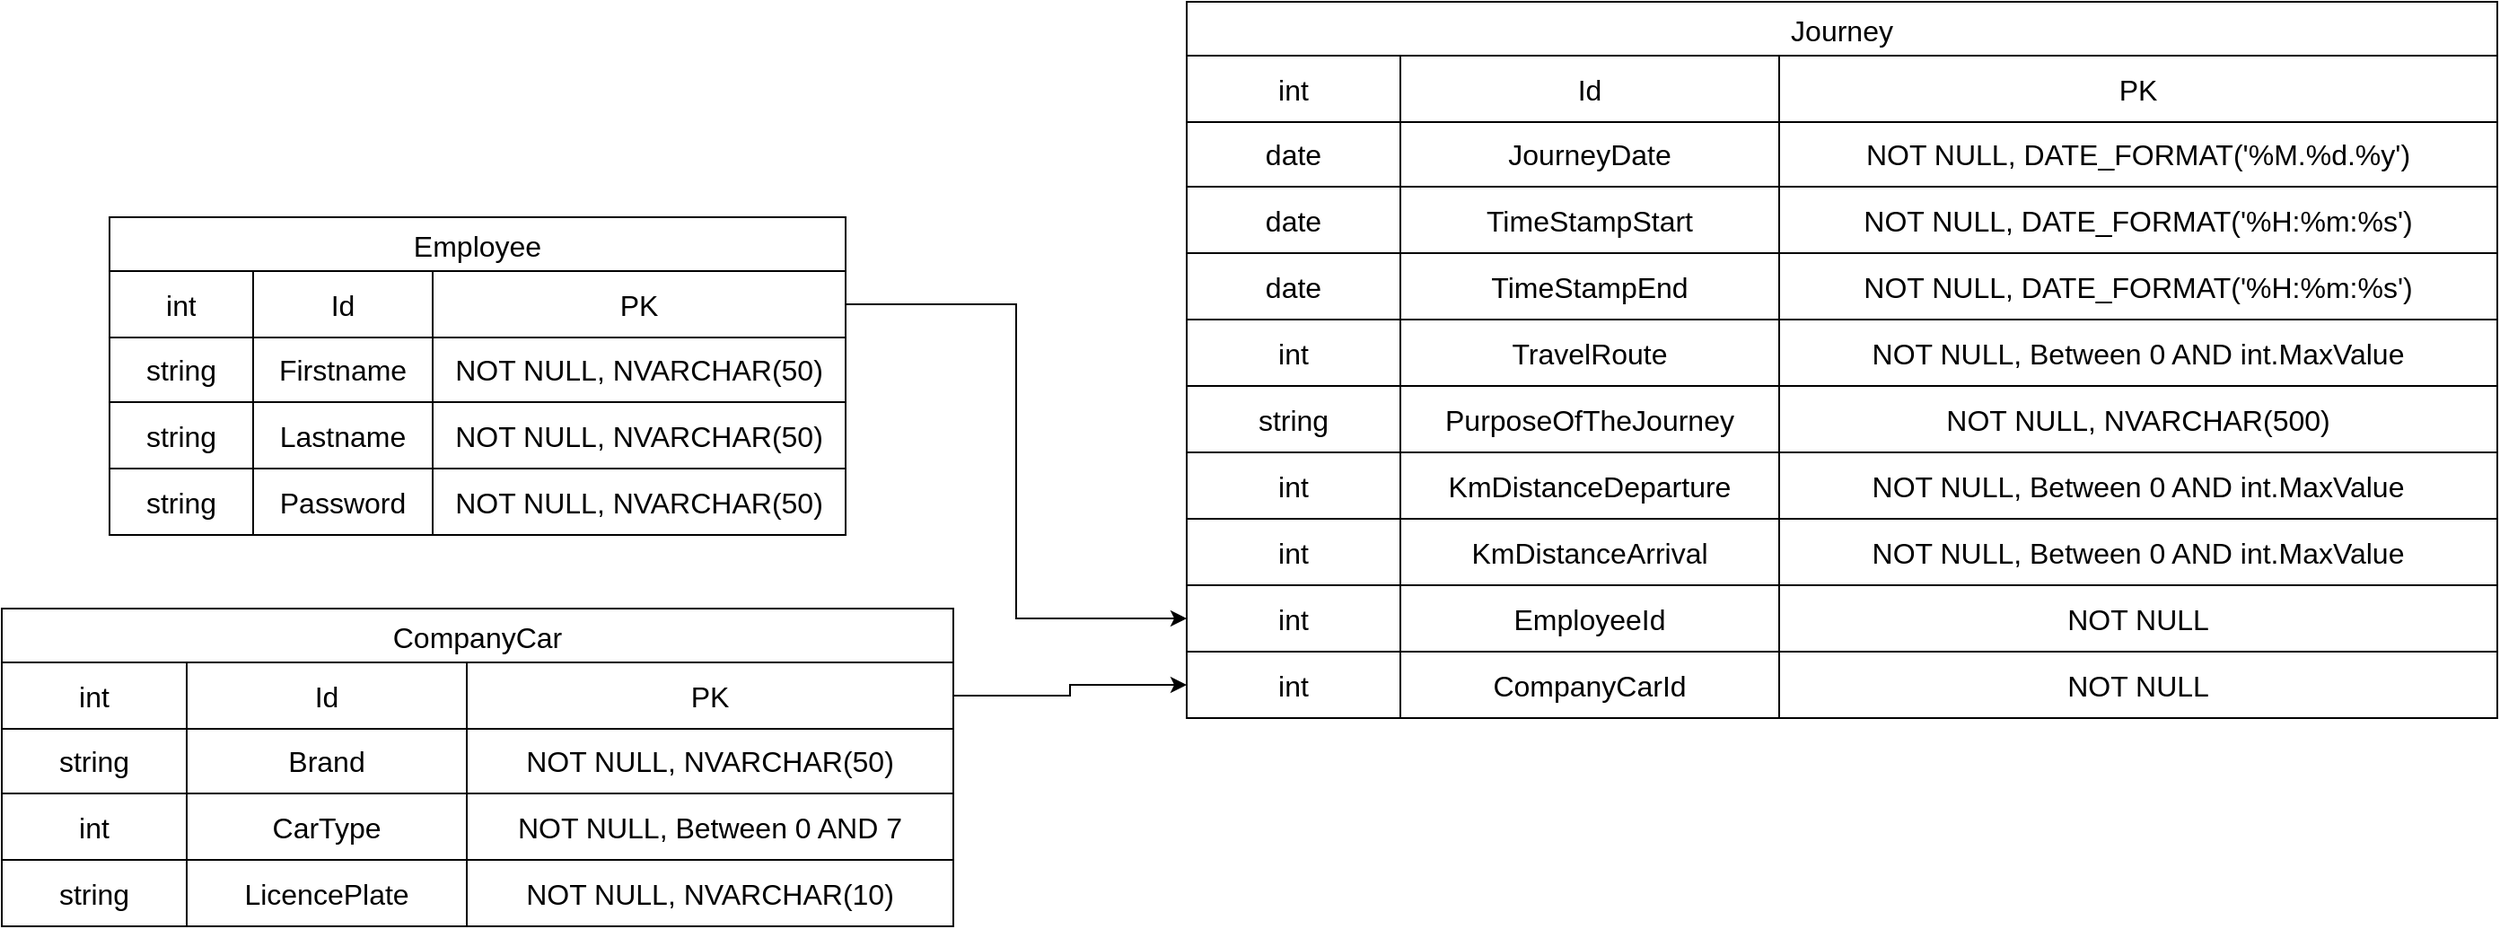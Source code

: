 <mxfile version="27.1.4">
  <diagram name="Seite-1" id="WXR5VmGyEO8oZK_U3z3x">
    <mxGraphModel dx="2550" dy="1128" grid="1" gridSize="10" guides="1" tooltips="1" connect="1" arrows="1" fold="1" page="1" pageScale="1" pageWidth="827" pageHeight="1169" math="0" shadow="0">
      <root>
        <mxCell id="0" />
        <mxCell id="1" parent="0" />
        <mxCell id="r7jupV3RTdDVKy68YR1f-18" value="Employee" style="shape=table;startSize=30;container=1;collapsible=0;childLayout=tableLayout;strokeColor=default;fontSize=16;" parent="1" vertex="1">
          <mxGeometry x="100" y="390" width="410" height="177" as="geometry" />
        </mxCell>
        <mxCell id="r7jupV3RTdDVKy68YR1f-19" value="" style="shape=tableRow;horizontal=0;startSize=0;swimlaneHead=0;swimlaneBody=0;strokeColor=inherit;top=0;left=0;bottom=0;right=0;collapsible=0;dropTarget=0;fillColor=none;points=[[0,0.5],[1,0.5]];portConstraint=eastwest;fontSize=16;" parent="r7jupV3RTdDVKy68YR1f-18" vertex="1">
          <mxGeometry y="30" width="410" height="37" as="geometry" />
        </mxCell>
        <mxCell id="r7jupV3RTdDVKy68YR1f-20" value="int" style="shape=partialRectangle;html=1;whiteSpace=wrap;connectable=0;strokeColor=inherit;overflow=hidden;fillColor=none;top=0;left=0;bottom=0;right=0;pointerEvents=1;fontSize=16;" parent="r7jupV3RTdDVKy68YR1f-19" vertex="1">
          <mxGeometry width="80" height="37" as="geometry">
            <mxRectangle width="80" height="37" as="alternateBounds" />
          </mxGeometry>
        </mxCell>
        <mxCell id="r7jupV3RTdDVKy68YR1f-21" value="Id" style="shape=partialRectangle;html=1;whiteSpace=wrap;connectable=0;strokeColor=inherit;overflow=hidden;fillColor=none;top=0;left=0;bottom=0;right=0;pointerEvents=1;fontSize=16;" parent="r7jupV3RTdDVKy68YR1f-19" vertex="1">
          <mxGeometry x="80" width="100" height="37" as="geometry">
            <mxRectangle width="100" height="37" as="alternateBounds" />
          </mxGeometry>
        </mxCell>
        <mxCell id="r7jupV3RTdDVKy68YR1f-22" value="PK" style="shape=partialRectangle;html=1;whiteSpace=wrap;connectable=0;strokeColor=inherit;overflow=hidden;fillColor=none;top=0;left=0;bottom=0;right=0;pointerEvents=1;fontSize=16;" parent="r7jupV3RTdDVKy68YR1f-19" vertex="1">
          <mxGeometry x="180" width="230" height="37" as="geometry">
            <mxRectangle width="230" height="37" as="alternateBounds" />
          </mxGeometry>
        </mxCell>
        <mxCell id="r7jupV3RTdDVKy68YR1f-23" value="" style="shape=tableRow;horizontal=0;startSize=0;swimlaneHead=0;swimlaneBody=0;strokeColor=inherit;top=0;left=0;bottom=0;right=0;collapsible=0;dropTarget=0;fillColor=none;points=[[0,0.5],[1,0.5]];portConstraint=eastwest;fontSize=16;" parent="r7jupV3RTdDVKy68YR1f-18" vertex="1">
          <mxGeometry y="67" width="410" height="36" as="geometry" />
        </mxCell>
        <mxCell id="r7jupV3RTdDVKy68YR1f-24" value="string" style="shape=partialRectangle;html=1;whiteSpace=wrap;connectable=0;strokeColor=inherit;overflow=hidden;fillColor=none;top=0;left=0;bottom=0;right=0;pointerEvents=1;fontSize=16;" parent="r7jupV3RTdDVKy68YR1f-23" vertex="1">
          <mxGeometry width="80" height="36" as="geometry">
            <mxRectangle width="80" height="36" as="alternateBounds" />
          </mxGeometry>
        </mxCell>
        <mxCell id="r7jupV3RTdDVKy68YR1f-25" value="Firstname" style="shape=partialRectangle;html=1;whiteSpace=wrap;connectable=0;strokeColor=inherit;overflow=hidden;fillColor=none;top=0;left=0;bottom=0;right=0;pointerEvents=1;fontSize=16;" parent="r7jupV3RTdDVKy68YR1f-23" vertex="1">
          <mxGeometry x="80" width="100" height="36" as="geometry">
            <mxRectangle width="100" height="36" as="alternateBounds" />
          </mxGeometry>
        </mxCell>
        <mxCell id="r7jupV3RTdDVKy68YR1f-26" value="NOT NULL, NVARCHAR(50)" style="shape=partialRectangle;html=1;whiteSpace=wrap;connectable=0;strokeColor=inherit;overflow=hidden;fillColor=none;top=0;left=0;bottom=0;right=0;pointerEvents=1;fontSize=16;" parent="r7jupV3RTdDVKy68YR1f-23" vertex="1">
          <mxGeometry x="180" width="230" height="36" as="geometry">
            <mxRectangle width="230" height="36" as="alternateBounds" />
          </mxGeometry>
        </mxCell>
        <mxCell id="r7jupV3RTdDVKy68YR1f-27" value="" style="shape=tableRow;horizontal=0;startSize=0;swimlaneHead=0;swimlaneBody=0;strokeColor=inherit;top=0;left=0;bottom=0;right=0;collapsible=0;dropTarget=0;fillColor=none;points=[[0,0.5],[1,0.5]];portConstraint=eastwest;fontSize=16;" parent="r7jupV3RTdDVKy68YR1f-18" vertex="1">
          <mxGeometry y="103" width="410" height="37" as="geometry" />
        </mxCell>
        <mxCell id="r7jupV3RTdDVKy68YR1f-28" value="string" style="shape=partialRectangle;html=1;whiteSpace=wrap;connectable=0;strokeColor=inherit;overflow=hidden;fillColor=none;top=0;left=0;bottom=0;right=0;pointerEvents=1;fontSize=16;" parent="r7jupV3RTdDVKy68YR1f-27" vertex="1">
          <mxGeometry width="80" height="37" as="geometry">
            <mxRectangle width="80" height="37" as="alternateBounds" />
          </mxGeometry>
        </mxCell>
        <mxCell id="r7jupV3RTdDVKy68YR1f-29" value="Lastname" style="shape=partialRectangle;html=1;whiteSpace=wrap;connectable=0;strokeColor=inherit;overflow=hidden;fillColor=none;top=0;left=0;bottom=0;right=0;pointerEvents=1;fontSize=16;" parent="r7jupV3RTdDVKy68YR1f-27" vertex="1">
          <mxGeometry x="80" width="100" height="37" as="geometry">
            <mxRectangle width="100" height="37" as="alternateBounds" />
          </mxGeometry>
        </mxCell>
        <mxCell id="r7jupV3RTdDVKy68YR1f-30" value="NOT NULL, NVARCHAR(50)" style="shape=partialRectangle;html=1;whiteSpace=wrap;connectable=0;strokeColor=inherit;overflow=hidden;fillColor=none;top=0;left=0;bottom=0;right=0;pointerEvents=1;fontSize=16;" parent="r7jupV3RTdDVKy68YR1f-27" vertex="1">
          <mxGeometry x="180" width="230" height="37" as="geometry">
            <mxRectangle width="230" height="37" as="alternateBounds" />
          </mxGeometry>
        </mxCell>
        <mxCell id="r7jupV3RTdDVKy68YR1f-31" style="shape=tableRow;horizontal=0;startSize=0;swimlaneHead=0;swimlaneBody=0;strokeColor=inherit;top=0;left=0;bottom=0;right=0;collapsible=0;dropTarget=0;fillColor=none;points=[[0,0.5],[1,0.5]];portConstraint=eastwest;fontSize=16;" parent="r7jupV3RTdDVKy68YR1f-18" vertex="1">
          <mxGeometry y="140" width="410" height="37" as="geometry" />
        </mxCell>
        <mxCell id="r7jupV3RTdDVKy68YR1f-32" value="string" style="shape=partialRectangle;html=1;whiteSpace=wrap;connectable=0;strokeColor=inherit;overflow=hidden;fillColor=none;top=0;left=0;bottom=0;right=0;pointerEvents=1;fontSize=16;" parent="r7jupV3RTdDVKy68YR1f-31" vertex="1">
          <mxGeometry width="80" height="37" as="geometry">
            <mxRectangle width="80" height="37" as="alternateBounds" />
          </mxGeometry>
        </mxCell>
        <mxCell id="r7jupV3RTdDVKy68YR1f-33" value="Password" style="shape=partialRectangle;html=1;whiteSpace=wrap;connectable=0;strokeColor=inherit;overflow=hidden;fillColor=none;top=0;left=0;bottom=0;right=0;pointerEvents=1;fontSize=16;" parent="r7jupV3RTdDVKy68YR1f-31" vertex="1">
          <mxGeometry x="80" width="100" height="37" as="geometry">
            <mxRectangle width="100" height="37" as="alternateBounds" />
          </mxGeometry>
        </mxCell>
        <mxCell id="r7jupV3RTdDVKy68YR1f-34" value="NOT NULL, NVARCHAR(50)" style="shape=partialRectangle;html=1;whiteSpace=wrap;connectable=0;strokeColor=inherit;overflow=hidden;fillColor=none;top=0;left=0;bottom=0;right=0;pointerEvents=1;fontSize=16;" parent="r7jupV3RTdDVKy68YR1f-31" vertex="1">
          <mxGeometry x="180" width="230" height="37" as="geometry">
            <mxRectangle width="230" height="37" as="alternateBounds" />
          </mxGeometry>
        </mxCell>
        <mxCell id="r7jupV3RTdDVKy68YR1f-35" value="Journey" style="shape=table;startSize=30;container=1;collapsible=0;childLayout=tableLayout;strokeColor=default;fontSize=16;" parent="1" vertex="1">
          <mxGeometry x="700" y="270" width="730" height="399" as="geometry" />
        </mxCell>
        <mxCell id="r7jupV3RTdDVKy68YR1f-36" value="" style="shape=tableRow;horizontal=0;startSize=0;swimlaneHead=0;swimlaneBody=0;strokeColor=inherit;top=0;left=0;bottom=0;right=0;collapsible=0;dropTarget=0;fillColor=none;points=[[0,0.5],[1,0.5]];portConstraint=eastwest;fontSize=16;" parent="r7jupV3RTdDVKy68YR1f-35" vertex="1">
          <mxGeometry y="30" width="730" height="37" as="geometry" />
        </mxCell>
        <mxCell id="r7jupV3RTdDVKy68YR1f-37" value="int" style="shape=partialRectangle;html=1;whiteSpace=wrap;connectable=0;strokeColor=inherit;overflow=hidden;fillColor=none;top=0;left=0;bottom=0;right=0;pointerEvents=1;fontSize=16;" parent="r7jupV3RTdDVKy68YR1f-36" vertex="1">
          <mxGeometry width="119" height="37" as="geometry">
            <mxRectangle width="119" height="37" as="alternateBounds" />
          </mxGeometry>
        </mxCell>
        <mxCell id="r7jupV3RTdDVKy68YR1f-38" value="Id" style="shape=partialRectangle;html=1;whiteSpace=wrap;connectable=0;strokeColor=inherit;overflow=hidden;fillColor=none;top=0;left=0;bottom=0;right=0;pointerEvents=1;fontSize=16;" parent="r7jupV3RTdDVKy68YR1f-36" vertex="1">
          <mxGeometry x="119" width="211" height="37" as="geometry">
            <mxRectangle width="211" height="37" as="alternateBounds" />
          </mxGeometry>
        </mxCell>
        <mxCell id="r7jupV3RTdDVKy68YR1f-39" value="PK" style="shape=partialRectangle;html=1;whiteSpace=wrap;connectable=0;strokeColor=inherit;overflow=hidden;fillColor=none;top=0;left=0;bottom=0;right=0;pointerEvents=1;fontSize=16;" parent="r7jupV3RTdDVKy68YR1f-36" vertex="1">
          <mxGeometry x="330" width="400" height="37" as="geometry">
            <mxRectangle width="400" height="37" as="alternateBounds" />
          </mxGeometry>
        </mxCell>
        <mxCell id="r7jupV3RTdDVKy68YR1f-40" value="" style="shape=tableRow;horizontal=0;startSize=0;swimlaneHead=0;swimlaneBody=0;strokeColor=inherit;top=0;left=0;bottom=0;right=0;collapsible=0;dropTarget=0;fillColor=none;points=[[0,0.5],[1,0.5]];portConstraint=eastwest;fontSize=16;" parent="r7jupV3RTdDVKy68YR1f-35" vertex="1">
          <mxGeometry y="67" width="730" height="36" as="geometry" />
        </mxCell>
        <mxCell id="r7jupV3RTdDVKy68YR1f-41" value="date" style="shape=partialRectangle;html=1;whiteSpace=wrap;connectable=0;strokeColor=inherit;overflow=hidden;fillColor=none;top=0;left=0;bottom=0;right=0;pointerEvents=1;fontSize=16;" parent="r7jupV3RTdDVKy68YR1f-40" vertex="1">
          <mxGeometry width="119" height="36" as="geometry">
            <mxRectangle width="119" height="36" as="alternateBounds" />
          </mxGeometry>
        </mxCell>
        <mxCell id="r7jupV3RTdDVKy68YR1f-42" value="JourneyDate" style="shape=partialRectangle;html=1;whiteSpace=wrap;connectable=0;strokeColor=inherit;overflow=hidden;fillColor=none;top=0;left=0;bottom=0;right=0;pointerEvents=1;fontSize=16;" parent="r7jupV3RTdDVKy68YR1f-40" vertex="1">
          <mxGeometry x="119" width="211" height="36" as="geometry">
            <mxRectangle width="211" height="36" as="alternateBounds" />
          </mxGeometry>
        </mxCell>
        <mxCell id="r7jupV3RTdDVKy68YR1f-43" value="NOT NULL, DATE_FORMAT(&#39;%M.%d.%y&#39;)" style="shape=partialRectangle;html=1;whiteSpace=wrap;connectable=0;strokeColor=inherit;overflow=hidden;fillColor=none;top=0;left=0;bottom=0;right=0;pointerEvents=1;fontSize=16;" parent="r7jupV3RTdDVKy68YR1f-40" vertex="1">
          <mxGeometry x="330" width="400" height="36" as="geometry">
            <mxRectangle width="400" height="36" as="alternateBounds" />
          </mxGeometry>
        </mxCell>
        <mxCell id="r7jupV3RTdDVKy68YR1f-44" value="" style="shape=tableRow;horizontal=0;startSize=0;swimlaneHead=0;swimlaneBody=0;strokeColor=inherit;top=0;left=0;bottom=0;right=0;collapsible=0;dropTarget=0;fillColor=none;points=[[0,0.5],[1,0.5]];portConstraint=eastwest;fontSize=16;" parent="r7jupV3RTdDVKy68YR1f-35" vertex="1">
          <mxGeometry y="103" width="730" height="37" as="geometry" />
        </mxCell>
        <mxCell id="r7jupV3RTdDVKy68YR1f-45" value="date" style="shape=partialRectangle;html=1;whiteSpace=wrap;connectable=0;strokeColor=inherit;overflow=hidden;fillColor=none;top=0;left=0;bottom=0;right=0;pointerEvents=1;fontSize=16;" parent="r7jupV3RTdDVKy68YR1f-44" vertex="1">
          <mxGeometry width="119" height="37" as="geometry">
            <mxRectangle width="119" height="37" as="alternateBounds" />
          </mxGeometry>
        </mxCell>
        <mxCell id="r7jupV3RTdDVKy68YR1f-46" value="TimeStampStart" style="shape=partialRectangle;html=1;whiteSpace=wrap;connectable=0;strokeColor=inherit;overflow=hidden;fillColor=none;top=0;left=0;bottom=0;right=0;pointerEvents=1;fontSize=16;" parent="r7jupV3RTdDVKy68YR1f-44" vertex="1">
          <mxGeometry x="119" width="211" height="37" as="geometry">
            <mxRectangle width="211" height="37" as="alternateBounds" />
          </mxGeometry>
        </mxCell>
        <mxCell id="r7jupV3RTdDVKy68YR1f-47" value="NOT NULL, DATE_FORMAT(&#39;%H:%m:%s&#39;)" style="shape=partialRectangle;html=1;whiteSpace=wrap;connectable=0;strokeColor=inherit;overflow=hidden;fillColor=none;top=0;left=0;bottom=0;right=0;pointerEvents=1;fontSize=16;" parent="r7jupV3RTdDVKy68YR1f-44" vertex="1">
          <mxGeometry x="330" width="400" height="37" as="geometry">
            <mxRectangle width="400" height="37" as="alternateBounds" />
          </mxGeometry>
        </mxCell>
        <mxCell id="r7jupV3RTdDVKy68YR1f-48" style="shape=tableRow;horizontal=0;startSize=0;swimlaneHead=0;swimlaneBody=0;strokeColor=inherit;top=0;left=0;bottom=0;right=0;collapsible=0;dropTarget=0;fillColor=none;points=[[0,0.5],[1,0.5]];portConstraint=eastwest;fontSize=16;" parent="r7jupV3RTdDVKy68YR1f-35" vertex="1">
          <mxGeometry y="140" width="730" height="37" as="geometry" />
        </mxCell>
        <mxCell id="r7jupV3RTdDVKy68YR1f-49" value="date" style="shape=partialRectangle;html=1;whiteSpace=wrap;connectable=0;strokeColor=inherit;overflow=hidden;fillColor=none;top=0;left=0;bottom=0;right=0;pointerEvents=1;fontSize=16;" parent="r7jupV3RTdDVKy68YR1f-48" vertex="1">
          <mxGeometry width="119" height="37" as="geometry">
            <mxRectangle width="119" height="37" as="alternateBounds" />
          </mxGeometry>
        </mxCell>
        <mxCell id="r7jupV3RTdDVKy68YR1f-50" value="TimeStampEnd" style="shape=partialRectangle;html=1;whiteSpace=wrap;connectable=0;strokeColor=inherit;overflow=hidden;fillColor=none;top=0;left=0;bottom=0;right=0;pointerEvents=1;fontSize=16;" parent="r7jupV3RTdDVKy68YR1f-48" vertex="1">
          <mxGeometry x="119" width="211" height="37" as="geometry">
            <mxRectangle width="211" height="37" as="alternateBounds" />
          </mxGeometry>
        </mxCell>
        <mxCell id="r7jupV3RTdDVKy68YR1f-51" value="NOT NULL, DATE_FORMAT(&#39;%H:%m:%s&#39;)" style="shape=partialRectangle;html=1;whiteSpace=wrap;connectable=0;strokeColor=inherit;overflow=hidden;fillColor=none;top=0;left=0;bottom=0;right=0;pointerEvents=1;fontSize=16;" parent="r7jupV3RTdDVKy68YR1f-48" vertex="1">
          <mxGeometry x="330" width="400" height="37" as="geometry">
            <mxRectangle width="400" height="37" as="alternateBounds" />
          </mxGeometry>
        </mxCell>
        <mxCell id="r7jupV3RTdDVKy68YR1f-52" style="shape=tableRow;horizontal=0;startSize=0;swimlaneHead=0;swimlaneBody=0;strokeColor=inherit;top=0;left=0;bottom=0;right=0;collapsible=0;dropTarget=0;fillColor=none;points=[[0,0.5],[1,0.5]];portConstraint=eastwest;fontSize=16;" parent="r7jupV3RTdDVKy68YR1f-35" vertex="1">
          <mxGeometry y="177" width="730" height="37" as="geometry" />
        </mxCell>
        <mxCell id="r7jupV3RTdDVKy68YR1f-53" value="int" style="shape=partialRectangle;html=1;whiteSpace=wrap;connectable=0;strokeColor=inherit;overflow=hidden;fillColor=none;top=0;left=0;bottom=0;right=0;pointerEvents=1;fontSize=16;" parent="r7jupV3RTdDVKy68YR1f-52" vertex="1">
          <mxGeometry width="119" height="37" as="geometry">
            <mxRectangle width="119" height="37" as="alternateBounds" />
          </mxGeometry>
        </mxCell>
        <mxCell id="r7jupV3RTdDVKy68YR1f-54" value="TravelRoute" style="shape=partialRectangle;html=1;whiteSpace=wrap;connectable=0;strokeColor=inherit;overflow=hidden;fillColor=none;top=0;left=0;bottom=0;right=0;pointerEvents=1;fontSize=16;" parent="r7jupV3RTdDVKy68YR1f-52" vertex="1">
          <mxGeometry x="119" width="211" height="37" as="geometry">
            <mxRectangle width="211" height="37" as="alternateBounds" />
          </mxGeometry>
        </mxCell>
        <mxCell id="r7jupV3RTdDVKy68YR1f-55" value="NOT NULL, Between 0 AND int.MaxValue" style="shape=partialRectangle;html=1;whiteSpace=wrap;connectable=0;strokeColor=inherit;overflow=hidden;fillColor=none;top=0;left=0;bottom=0;right=0;pointerEvents=1;fontSize=16;" parent="r7jupV3RTdDVKy68YR1f-52" vertex="1">
          <mxGeometry x="330" width="400" height="37" as="geometry">
            <mxRectangle width="400" height="37" as="alternateBounds" />
          </mxGeometry>
        </mxCell>
        <mxCell id="r7jupV3RTdDVKy68YR1f-56" style="shape=tableRow;horizontal=0;startSize=0;swimlaneHead=0;swimlaneBody=0;strokeColor=inherit;top=0;left=0;bottom=0;right=0;collapsible=0;dropTarget=0;fillColor=none;points=[[0,0.5],[1,0.5]];portConstraint=eastwest;fontSize=16;" parent="r7jupV3RTdDVKy68YR1f-35" vertex="1">
          <mxGeometry y="214" width="730" height="37" as="geometry" />
        </mxCell>
        <mxCell id="r7jupV3RTdDVKy68YR1f-57" value="string" style="shape=partialRectangle;html=1;whiteSpace=wrap;connectable=0;strokeColor=inherit;overflow=hidden;fillColor=none;top=0;left=0;bottom=0;right=0;pointerEvents=1;fontSize=16;" parent="r7jupV3RTdDVKy68YR1f-56" vertex="1">
          <mxGeometry width="119" height="37" as="geometry">
            <mxRectangle width="119" height="37" as="alternateBounds" />
          </mxGeometry>
        </mxCell>
        <mxCell id="r7jupV3RTdDVKy68YR1f-58" value="PurposeOfTheJourney" style="shape=partialRectangle;html=1;whiteSpace=wrap;connectable=0;strokeColor=inherit;overflow=hidden;fillColor=none;top=0;left=0;bottom=0;right=0;pointerEvents=1;fontSize=16;" parent="r7jupV3RTdDVKy68YR1f-56" vertex="1">
          <mxGeometry x="119" width="211" height="37" as="geometry">
            <mxRectangle width="211" height="37" as="alternateBounds" />
          </mxGeometry>
        </mxCell>
        <mxCell id="r7jupV3RTdDVKy68YR1f-59" value="NOT NULL, NVARCHAR(500)" style="shape=partialRectangle;html=1;whiteSpace=wrap;connectable=0;strokeColor=inherit;overflow=hidden;fillColor=none;top=0;left=0;bottom=0;right=0;pointerEvents=1;fontSize=16;" parent="r7jupV3RTdDVKy68YR1f-56" vertex="1">
          <mxGeometry x="330" width="400" height="37" as="geometry">
            <mxRectangle width="400" height="37" as="alternateBounds" />
          </mxGeometry>
        </mxCell>
        <mxCell id="r7jupV3RTdDVKy68YR1f-60" style="shape=tableRow;horizontal=0;startSize=0;swimlaneHead=0;swimlaneBody=0;strokeColor=inherit;top=0;left=0;bottom=0;right=0;collapsible=0;dropTarget=0;fillColor=none;points=[[0,0.5],[1,0.5]];portConstraint=eastwest;fontSize=16;" parent="r7jupV3RTdDVKy68YR1f-35" vertex="1">
          <mxGeometry y="251" width="730" height="37" as="geometry" />
        </mxCell>
        <mxCell id="r7jupV3RTdDVKy68YR1f-61" value="int" style="shape=partialRectangle;html=1;whiteSpace=wrap;connectable=0;strokeColor=inherit;overflow=hidden;fillColor=none;top=0;left=0;bottom=0;right=0;pointerEvents=1;fontSize=16;" parent="r7jupV3RTdDVKy68YR1f-60" vertex="1">
          <mxGeometry width="119" height="37" as="geometry">
            <mxRectangle width="119" height="37" as="alternateBounds" />
          </mxGeometry>
        </mxCell>
        <mxCell id="r7jupV3RTdDVKy68YR1f-62" value="KmDistanceDeparture" style="shape=partialRectangle;html=1;whiteSpace=wrap;connectable=0;strokeColor=inherit;overflow=hidden;fillColor=none;top=0;left=0;bottom=0;right=0;pointerEvents=1;fontSize=16;" parent="r7jupV3RTdDVKy68YR1f-60" vertex="1">
          <mxGeometry x="119" width="211" height="37" as="geometry">
            <mxRectangle width="211" height="37" as="alternateBounds" />
          </mxGeometry>
        </mxCell>
        <mxCell id="r7jupV3RTdDVKy68YR1f-63" value="NOT NULL, Between 0 AND int.MaxValue" style="shape=partialRectangle;html=1;whiteSpace=wrap;connectable=0;strokeColor=inherit;overflow=hidden;fillColor=none;top=0;left=0;bottom=0;right=0;pointerEvents=1;fontSize=16;" parent="r7jupV3RTdDVKy68YR1f-60" vertex="1">
          <mxGeometry x="330" width="400" height="37" as="geometry">
            <mxRectangle width="400" height="37" as="alternateBounds" />
          </mxGeometry>
        </mxCell>
        <mxCell id="r7jupV3RTdDVKy68YR1f-64" style="shape=tableRow;horizontal=0;startSize=0;swimlaneHead=0;swimlaneBody=0;strokeColor=inherit;top=0;left=0;bottom=0;right=0;collapsible=0;dropTarget=0;fillColor=none;points=[[0,0.5],[1,0.5]];portConstraint=eastwest;fontSize=16;" parent="r7jupV3RTdDVKy68YR1f-35" vertex="1">
          <mxGeometry y="288" width="730" height="37" as="geometry" />
        </mxCell>
        <mxCell id="r7jupV3RTdDVKy68YR1f-65" value="int" style="shape=partialRectangle;html=1;whiteSpace=wrap;connectable=0;strokeColor=inherit;overflow=hidden;fillColor=none;top=0;left=0;bottom=0;right=0;pointerEvents=1;fontSize=16;" parent="r7jupV3RTdDVKy68YR1f-64" vertex="1">
          <mxGeometry width="119" height="37" as="geometry">
            <mxRectangle width="119" height="37" as="alternateBounds" />
          </mxGeometry>
        </mxCell>
        <mxCell id="r7jupV3RTdDVKy68YR1f-66" value="KmDistanceArrival" style="shape=partialRectangle;html=1;whiteSpace=wrap;connectable=0;strokeColor=inherit;overflow=hidden;fillColor=none;top=0;left=0;bottom=0;right=0;pointerEvents=1;fontSize=16;" parent="r7jupV3RTdDVKy68YR1f-64" vertex="1">
          <mxGeometry x="119" width="211" height="37" as="geometry">
            <mxRectangle width="211" height="37" as="alternateBounds" />
          </mxGeometry>
        </mxCell>
        <mxCell id="r7jupV3RTdDVKy68YR1f-67" value="NOT NULL, Between 0 AND int.MaxValue" style="shape=partialRectangle;html=1;whiteSpace=wrap;connectable=0;strokeColor=inherit;overflow=hidden;fillColor=none;top=0;left=0;bottom=0;right=0;pointerEvents=1;fontSize=16;" parent="r7jupV3RTdDVKy68YR1f-64" vertex="1">
          <mxGeometry x="330" width="400" height="37" as="geometry">
            <mxRectangle width="400" height="37" as="alternateBounds" />
          </mxGeometry>
        </mxCell>
        <mxCell id="r7jupV3RTdDVKy68YR1f-68" style="shape=tableRow;horizontal=0;startSize=0;swimlaneHead=0;swimlaneBody=0;strokeColor=inherit;top=0;left=0;bottom=0;right=0;collapsible=0;dropTarget=0;fillColor=none;points=[[0,0.5],[1,0.5]];portConstraint=eastwest;fontSize=16;" parent="r7jupV3RTdDVKy68YR1f-35" vertex="1">
          <mxGeometry y="325" width="730" height="37" as="geometry" />
        </mxCell>
        <mxCell id="r7jupV3RTdDVKy68YR1f-69" value="int" style="shape=partialRectangle;html=1;whiteSpace=wrap;connectable=0;strokeColor=inherit;overflow=hidden;fillColor=none;top=0;left=0;bottom=0;right=0;pointerEvents=1;fontSize=16;" parent="r7jupV3RTdDVKy68YR1f-68" vertex="1">
          <mxGeometry width="119" height="37" as="geometry">
            <mxRectangle width="119" height="37" as="alternateBounds" />
          </mxGeometry>
        </mxCell>
        <mxCell id="r7jupV3RTdDVKy68YR1f-70" value="EmployeeId" style="shape=partialRectangle;html=1;whiteSpace=wrap;connectable=0;strokeColor=inherit;overflow=hidden;fillColor=none;top=0;left=0;bottom=0;right=0;pointerEvents=1;fontSize=16;" parent="r7jupV3RTdDVKy68YR1f-68" vertex="1">
          <mxGeometry x="119" width="211" height="37" as="geometry">
            <mxRectangle width="211" height="37" as="alternateBounds" />
          </mxGeometry>
        </mxCell>
        <mxCell id="r7jupV3RTdDVKy68YR1f-71" value="NOT NULL" style="shape=partialRectangle;html=1;whiteSpace=wrap;connectable=0;strokeColor=inherit;overflow=hidden;fillColor=none;top=0;left=0;bottom=0;right=0;pointerEvents=1;fontSize=16;" parent="r7jupV3RTdDVKy68YR1f-68" vertex="1">
          <mxGeometry x="330" width="400" height="37" as="geometry">
            <mxRectangle width="400" height="37" as="alternateBounds" />
          </mxGeometry>
        </mxCell>
        <mxCell id="r7jupV3RTdDVKy68YR1f-72" style="shape=tableRow;horizontal=0;startSize=0;swimlaneHead=0;swimlaneBody=0;strokeColor=inherit;top=0;left=0;bottom=0;right=0;collapsible=0;dropTarget=0;fillColor=none;points=[[0,0.5],[1,0.5]];portConstraint=eastwest;fontSize=16;" parent="r7jupV3RTdDVKy68YR1f-35" vertex="1">
          <mxGeometry y="362" width="730" height="37" as="geometry" />
        </mxCell>
        <mxCell id="r7jupV3RTdDVKy68YR1f-73" value="int" style="shape=partialRectangle;html=1;whiteSpace=wrap;connectable=0;strokeColor=inherit;overflow=hidden;fillColor=none;top=0;left=0;bottom=0;right=0;pointerEvents=1;fontSize=16;" parent="r7jupV3RTdDVKy68YR1f-72" vertex="1">
          <mxGeometry width="119" height="37" as="geometry">
            <mxRectangle width="119" height="37" as="alternateBounds" />
          </mxGeometry>
        </mxCell>
        <mxCell id="r7jupV3RTdDVKy68YR1f-74" value="CompanyCarId" style="shape=partialRectangle;html=1;whiteSpace=wrap;connectable=0;strokeColor=inherit;overflow=hidden;fillColor=none;top=0;left=0;bottom=0;right=0;pointerEvents=1;fontSize=16;" parent="r7jupV3RTdDVKy68YR1f-72" vertex="1">
          <mxGeometry x="119" width="211" height="37" as="geometry">
            <mxRectangle width="211" height="37" as="alternateBounds" />
          </mxGeometry>
        </mxCell>
        <mxCell id="r7jupV3RTdDVKy68YR1f-75" value="NOT NULL" style="shape=partialRectangle;html=1;whiteSpace=wrap;connectable=0;strokeColor=inherit;overflow=hidden;fillColor=none;top=0;left=0;bottom=0;right=0;pointerEvents=1;fontSize=16;" parent="r7jupV3RTdDVKy68YR1f-72" vertex="1">
          <mxGeometry x="330" width="400" height="37" as="geometry">
            <mxRectangle width="400" height="37" as="alternateBounds" />
          </mxGeometry>
        </mxCell>
        <mxCell id="r7jupV3RTdDVKy68YR1f-76" style="edgeStyle=orthogonalEdgeStyle;rounded=0;orthogonalLoop=1;jettySize=auto;html=1;entryX=0;entryY=0.5;entryDx=0;entryDy=0;" parent="1" source="r7jupV3RTdDVKy68YR1f-19" target="r7jupV3RTdDVKy68YR1f-68" edge="1">
          <mxGeometry relative="1" as="geometry" />
        </mxCell>
        <mxCell id="r7jupV3RTdDVKy68YR1f-77" value="CompanyCar" style="shape=table;startSize=30;container=1;collapsible=0;childLayout=tableLayout;strokeColor=default;fontSize=16;" parent="1" vertex="1">
          <mxGeometry x="40" y="608" width="530" height="177" as="geometry" />
        </mxCell>
        <mxCell id="r7jupV3RTdDVKy68YR1f-78" value="" style="shape=tableRow;horizontal=0;startSize=0;swimlaneHead=0;swimlaneBody=0;strokeColor=inherit;top=0;left=0;bottom=0;right=0;collapsible=0;dropTarget=0;fillColor=none;points=[[0,0.5],[1,0.5]];portConstraint=eastwest;fontSize=16;" parent="r7jupV3RTdDVKy68YR1f-77" vertex="1">
          <mxGeometry y="30" width="530" height="37" as="geometry" />
        </mxCell>
        <mxCell id="r7jupV3RTdDVKy68YR1f-79" value="int" style="shape=partialRectangle;html=1;whiteSpace=wrap;connectable=0;strokeColor=inherit;overflow=hidden;fillColor=none;top=0;left=0;bottom=0;right=0;pointerEvents=1;fontSize=16;" parent="r7jupV3RTdDVKy68YR1f-78" vertex="1">
          <mxGeometry width="103" height="37" as="geometry">
            <mxRectangle width="103" height="37" as="alternateBounds" />
          </mxGeometry>
        </mxCell>
        <mxCell id="r7jupV3RTdDVKy68YR1f-80" value="Id" style="shape=partialRectangle;html=1;whiteSpace=wrap;connectable=0;strokeColor=inherit;overflow=hidden;fillColor=none;top=0;left=0;bottom=0;right=0;pointerEvents=1;fontSize=16;" parent="r7jupV3RTdDVKy68YR1f-78" vertex="1">
          <mxGeometry x="103" width="156" height="37" as="geometry">
            <mxRectangle width="156" height="37" as="alternateBounds" />
          </mxGeometry>
        </mxCell>
        <mxCell id="r7jupV3RTdDVKy68YR1f-81" value="PK" style="shape=partialRectangle;html=1;whiteSpace=wrap;connectable=0;strokeColor=inherit;overflow=hidden;fillColor=none;top=0;left=0;bottom=0;right=0;pointerEvents=1;fontSize=16;" parent="r7jupV3RTdDVKy68YR1f-78" vertex="1">
          <mxGeometry x="259" width="271" height="37" as="geometry">
            <mxRectangle width="271" height="37" as="alternateBounds" />
          </mxGeometry>
        </mxCell>
        <mxCell id="r7jupV3RTdDVKy68YR1f-82" value="" style="shape=tableRow;horizontal=0;startSize=0;swimlaneHead=0;swimlaneBody=0;strokeColor=inherit;top=0;left=0;bottom=0;right=0;collapsible=0;dropTarget=0;fillColor=none;points=[[0,0.5],[1,0.5]];portConstraint=eastwest;fontSize=16;" parent="r7jupV3RTdDVKy68YR1f-77" vertex="1">
          <mxGeometry y="67" width="530" height="36" as="geometry" />
        </mxCell>
        <mxCell id="r7jupV3RTdDVKy68YR1f-83" value="string" style="shape=partialRectangle;html=1;whiteSpace=wrap;connectable=0;strokeColor=inherit;overflow=hidden;fillColor=none;top=0;left=0;bottom=0;right=0;pointerEvents=1;fontSize=16;" parent="r7jupV3RTdDVKy68YR1f-82" vertex="1">
          <mxGeometry width="103" height="36" as="geometry">
            <mxRectangle width="103" height="36" as="alternateBounds" />
          </mxGeometry>
        </mxCell>
        <mxCell id="r7jupV3RTdDVKy68YR1f-84" value="Brand" style="shape=partialRectangle;html=1;whiteSpace=wrap;connectable=0;strokeColor=inherit;overflow=hidden;fillColor=none;top=0;left=0;bottom=0;right=0;pointerEvents=1;fontSize=16;" parent="r7jupV3RTdDVKy68YR1f-82" vertex="1">
          <mxGeometry x="103" width="156" height="36" as="geometry">
            <mxRectangle width="156" height="36" as="alternateBounds" />
          </mxGeometry>
        </mxCell>
        <mxCell id="r7jupV3RTdDVKy68YR1f-85" value="NOT NULL, NVARCHAR(50)" style="shape=partialRectangle;html=1;whiteSpace=wrap;connectable=0;strokeColor=inherit;overflow=hidden;fillColor=none;top=0;left=0;bottom=0;right=0;pointerEvents=1;fontSize=16;" parent="r7jupV3RTdDVKy68YR1f-82" vertex="1">
          <mxGeometry x="259" width="271" height="36" as="geometry">
            <mxRectangle width="271" height="36" as="alternateBounds" />
          </mxGeometry>
        </mxCell>
        <mxCell id="r7jupV3RTdDVKy68YR1f-86" value="" style="shape=tableRow;horizontal=0;startSize=0;swimlaneHead=0;swimlaneBody=0;strokeColor=inherit;top=0;left=0;bottom=0;right=0;collapsible=0;dropTarget=0;fillColor=none;points=[[0,0.5],[1,0.5]];portConstraint=eastwest;fontSize=16;" parent="r7jupV3RTdDVKy68YR1f-77" vertex="1">
          <mxGeometry y="103" width="530" height="37" as="geometry" />
        </mxCell>
        <mxCell id="r7jupV3RTdDVKy68YR1f-87" value="int" style="shape=partialRectangle;html=1;whiteSpace=wrap;connectable=0;strokeColor=inherit;overflow=hidden;fillColor=none;top=0;left=0;bottom=0;right=0;pointerEvents=1;fontSize=16;" parent="r7jupV3RTdDVKy68YR1f-86" vertex="1">
          <mxGeometry width="103" height="37" as="geometry">
            <mxRectangle width="103" height="37" as="alternateBounds" />
          </mxGeometry>
        </mxCell>
        <mxCell id="r7jupV3RTdDVKy68YR1f-88" value="CarType" style="shape=partialRectangle;html=1;whiteSpace=wrap;connectable=0;strokeColor=inherit;overflow=hidden;fillColor=none;top=0;left=0;bottom=0;right=0;pointerEvents=1;fontSize=16;" parent="r7jupV3RTdDVKy68YR1f-86" vertex="1">
          <mxGeometry x="103" width="156" height="37" as="geometry">
            <mxRectangle width="156" height="37" as="alternateBounds" />
          </mxGeometry>
        </mxCell>
        <mxCell id="r7jupV3RTdDVKy68YR1f-89" value="NOT NULL, Between 0 AND 7" style="shape=partialRectangle;html=1;whiteSpace=wrap;connectable=0;strokeColor=inherit;overflow=hidden;fillColor=none;top=0;left=0;bottom=0;right=0;pointerEvents=1;fontSize=16;" parent="r7jupV3RTdDVKy68YR1f-86" vertex="1">
          <mxGeometry x="259" width="271" height="37" as="geometry">
            <mxRectangle width="271" height="37" as="alternateBounds" />
          </mxGeometry>
        </mxCell>
        <mxCell id="r7jupV3RTdDVKy68YR1f-90" style="shape=tableRow;horizontal=0;startSize=0;swimlaneHead=0;swimlaneBody=0;strokeColor=inherit;top=0;left=0;bottom=0;right=0;collapsible=0;dropTarget=0;fillColor=none;points=[[0,0.5],[1,0.5]];portConstraint=eastwest;fontSize=16;" parent="r7jupV3RTdDVKy68YR1f-77" vertex="1">
          <mxGeometry y="140" width="530" height="37" as="geometry" />
        </mxCell>
        <mxCell id="r7jupV3RTdDVKy68YR1f-91" value="string" style="shape=partialRectangle;html=1;whiteSpace=wrap;connectable=0;strokeColor=inherit;overflow=hidden;fillColor=none;top=0;left=0;bottom=0;right=0;pointerEvents=1;fontSize=16;" parent="r7jupV3RTdDVKy68YR1f-90" vertex="1">
          <mxGeometry width="103" height="37" as="geometry">
            <mxRectangle width="103" height="37" as="alternateBounds" />
          </mxGeometry>
        </mxCell>
        <mxCell id="r7jupV3RTdDVKy68YR1f-92" value="LicencePlate" style="shape=partialRectangle;html=1;whiteSpace=wrap;connectable=0;strokeColor=inherit;overflow=hidden;fillColor=none;top=0;left=0;bottom=0;right=0;pointerEvents=1;fontSize=16;" parent="r7jupV3RTdDVKy68YR1f-90" vertex="1">
          <mxGeometry x="103" width="156" height="37" as="geometry">
            <mxRectangle width="156" height="37" as="alternateBounds" />
          </mxGeometry>
        </mxCell>
        <mxCell id="r7jupV3RTdDVKy68YR1f-93" value="NOT NULL, NVARCHAR(10)" style="shape=partialRectangle;html=1;whiteSpace=wrap;connectable=0;strokeColor=inherit;overflow=hidden;fillColor=none;top=0;left=0;bottom=0;right=0;pointerEvents=1;fontSize=16;" parent="r7jupV3RTdDVKy68YR1f-90" vertex="1">
          <mxGeometry x="259" width="271" height="37" as="geometry">
            <mxRectangle width="271" height="37" as="alternateBounds" />
          </mxGeometry>
        </mxCell>
        <mxCell id="r7jupV3RTdDVKy68YR1f-94" style="edgeStyle=orthogonalEdgeStyle;rounded=0;orthogonalLoop=1;jettySize=auto;html=1;entryX=0;entryY=0.5;entryDx=0;entryDy=0;" parent="1" source="r7jupV3RTdDVKy68YR1f-78" target="r7jupV3RTdDVKy68YR1f-72" edge="1">
          <mxGeometry relative="1" as="geometry" />
        </mxCell>
      </root>
    </mxGraphModel>
  </diagram>
</mxfile>
